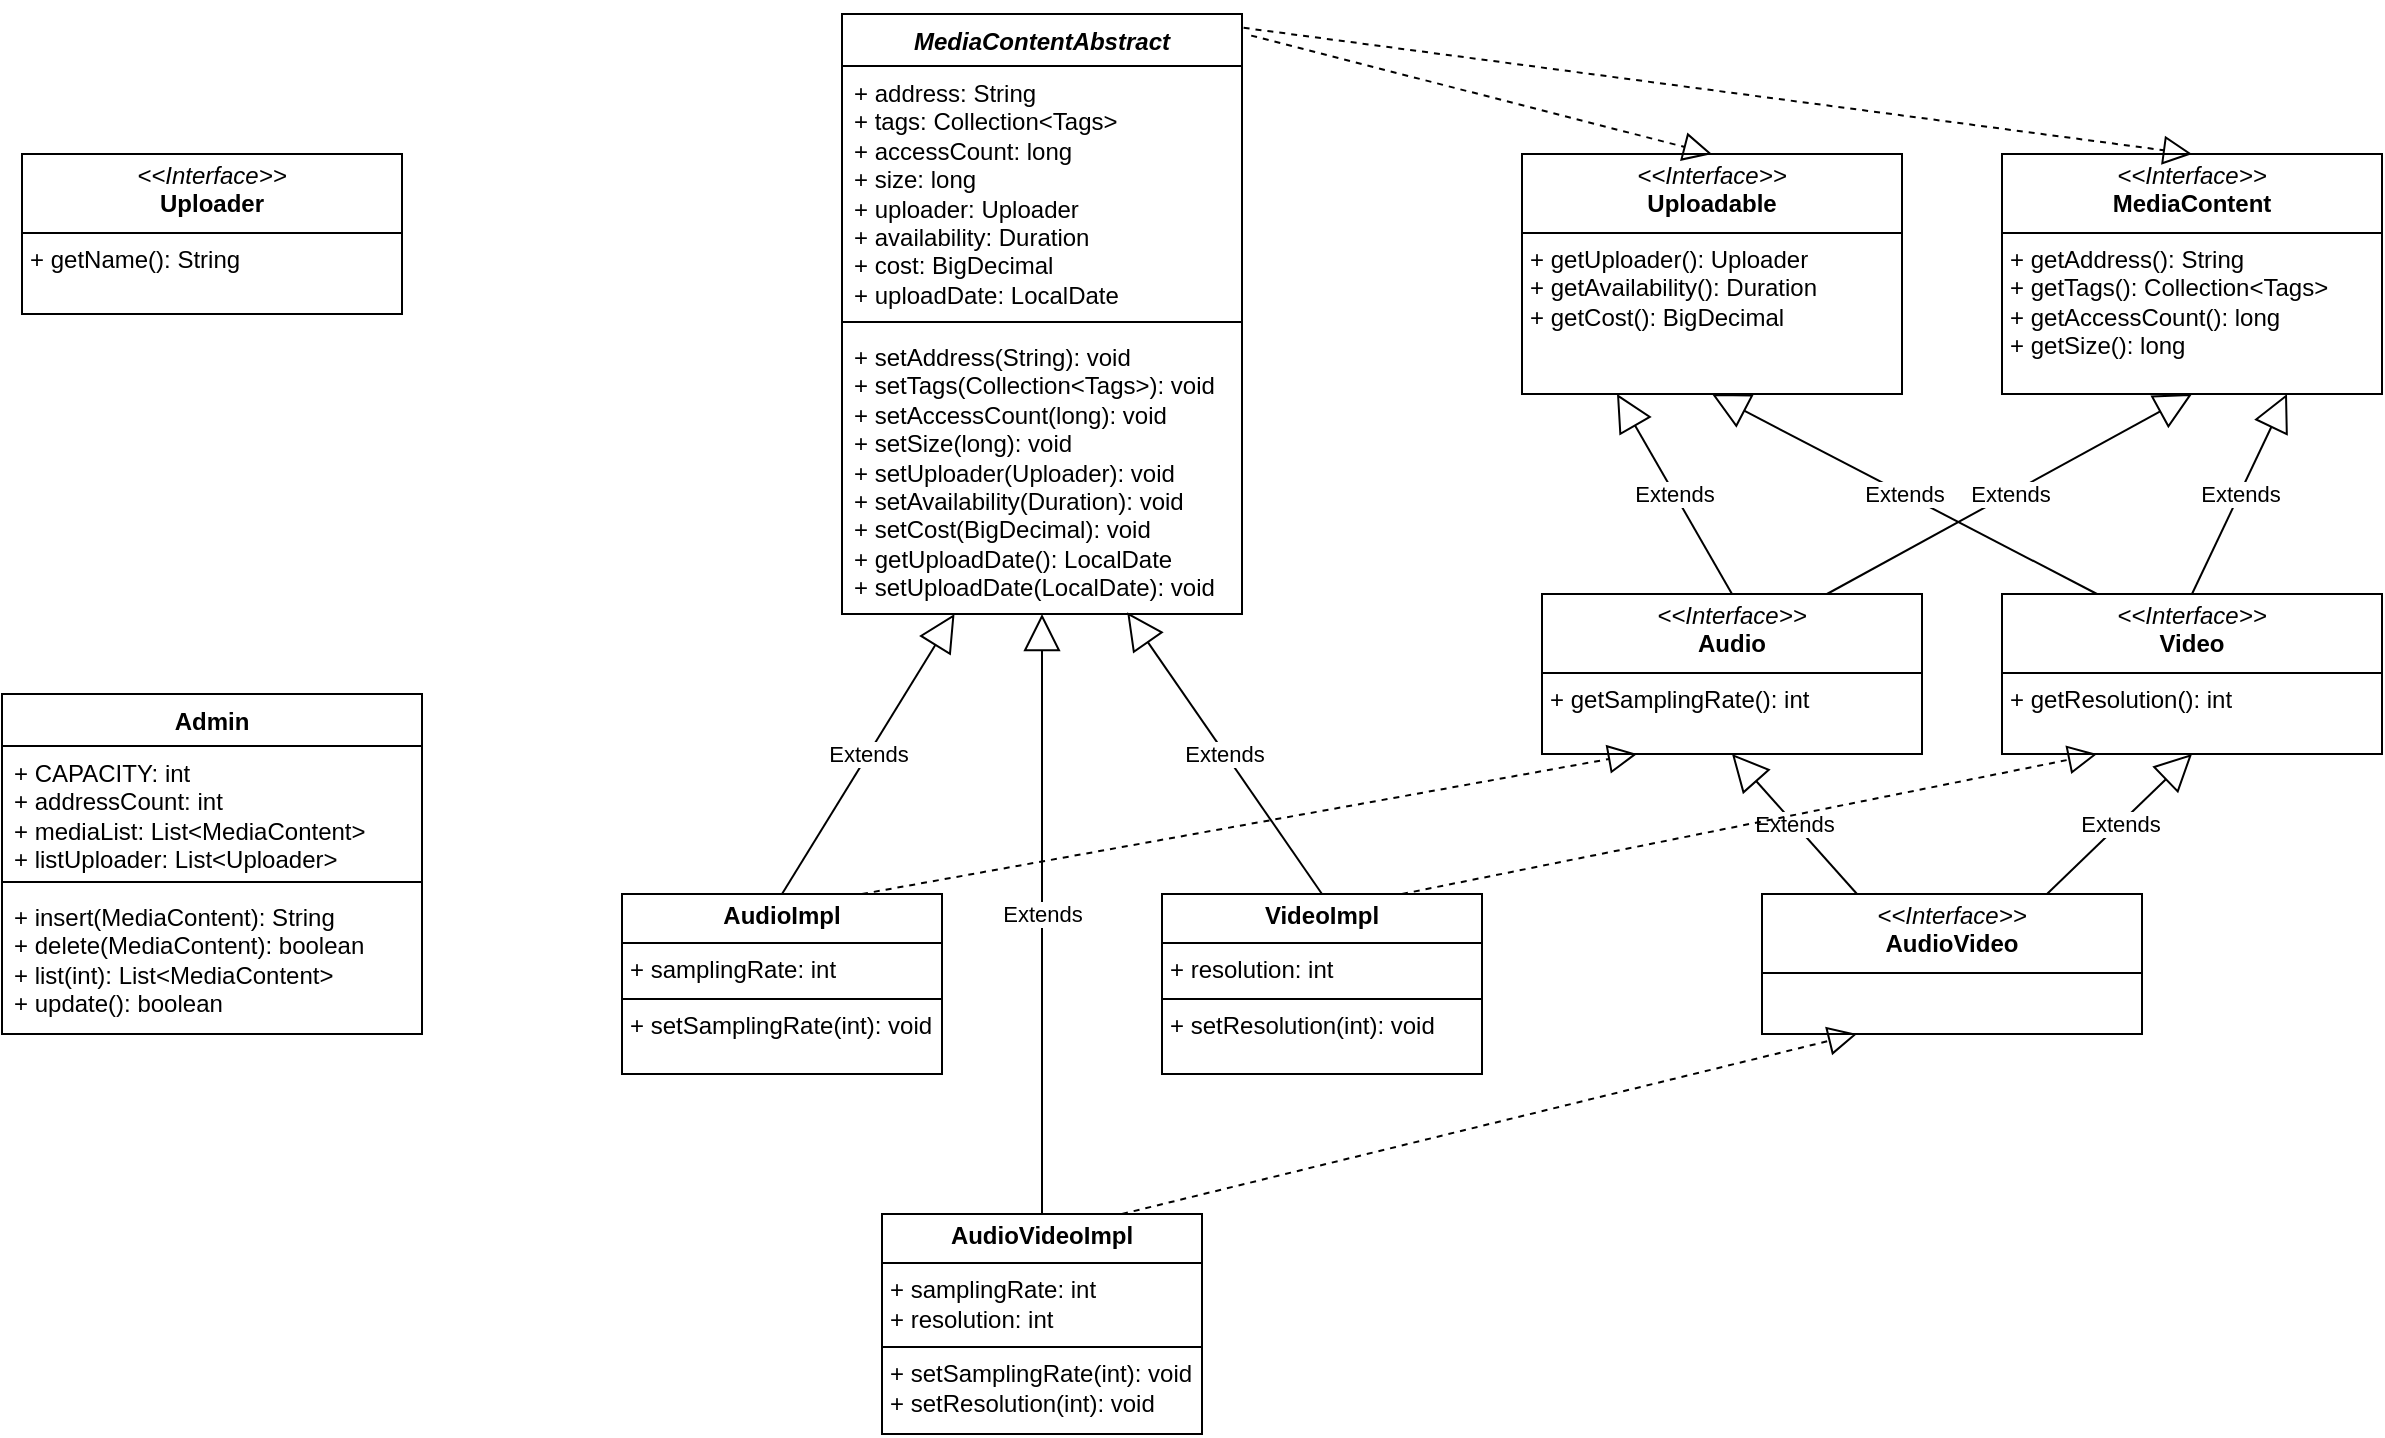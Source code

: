 <mxfile version="24.2.3" type="github">
  <diagram name="Page-1" id="6133507b-19e7-1e82-6fc7-422aa6c4b21f">
    <mxGraphModel dx="1272" dy="752" grid="1" gridSize="10" guides="1" tooltips="1" connect="1" arrows="1" fold="1" page="1" pageScale="1" pageWidth="1100" pageHeight="850" background="none" math="0" shadow="0">
      <root>
        <mxCell id="0" />
        <mxCell id="1" parent="0" />
        <mxCell id="_g1rf_pFKd1Ed4MJNkNQ-1" value="&lt;p style=&quot;margin:0px;margin-top:4px;text-align:center;&quot;&gt;&lt;i&gt;&amp;lt;&amp;lt;Interface&amp;gt;&amp;gt;&lt;/i&gt;&lt;br&gt;&lt;b&gt;MediaContent&lt;/b&gt;&lt;/p&gt;&lt;hr size=&quot;1&quot; style=&quot;border-style:solid;&quot;&gt;&lt;p style=&quot;margin:0px;margin-left:4px;&quot;&gt;&lt;/p&gt;&lt;p style=&quot;margin:0px;margin-left:4px;&quot;&gt;+ getAddress(): String&lt;br&gt;+ getTags(): Collection&amp;lt;Tags&amp;gt;&lt;/p&gt;&lt;p style=&quot;margin:0px;margin-left:4px;&quot;&gt;+ getAccessCount(): long&lt;/p&gt;&lt;p style=&quot;margin:0px;margin-left:4px;&quot;&gt;+ getSize(): long&lt;/p&gt;" style="verticalAlign=top;align=left;overflow=fill;html=1;whiteSpace=wrap;" parent="1" vertex="1">
          <mxGeometry x="1840" y="100" width="190" height="120" as="geometry" />
        </mxCell>
        <mxCell id="_g1rf_pFKd1Ed4MJNkNQ-2" value="&lt;p style=&quot;margin:0px;margin-top:4px;text-align:center;&quot;&gt;&lt;i&gt;&amp;lt;&amp;lt;Interface&amp;gt;&amp;gt;&lt;/i&gt;&lt;br&gt;&lt;b&gt;Audio&lt;/b&gt;&lt;/p&gt;&lt;hr size=&quot;1&quot; style=&quot;border-style:solid;&quot;&gt;&lt;p style=&quot;margin:0px;margin-left:4px;&quot;&gt;+ getSamplingRate(): int&lt;br&gt;&lt;/p&gt;" style="verticalAlign=top;align=left;overflow=fill;html=1;whiteSpace=wrap;" parent="1" vertex="1">
          <mxGeometry x="1610" y="320" width="190" height="80" as="geometry" />
        </mxCell>
        <mxCell id="_g1rf_pFKd1Ed4MJNkNQ-3" value="&lt;p style=&quot;margin:0px;margin-top:4px;text-align:center;&quot;&gt;&lt;i&gt;&amp;lt;&amp;lt;Interface&amp;gt;&amp;gt;&lt;/i&gt;&lt;br&gt;&lt;b&gt;Video&lt;/b&gt;&lt;/p&gt;&lt;hr size=&quot;1&quot; style=&quot;border-style:solid;&quot;&gt;&lt;p style=&quot;margin:0px;margin-left:4px;&quot;&gt;+ getResolution(): int&lt;br&gt;&lt;/p&gt;" style="verticalAlign=top;align=left;overflow=fill;html=1;whiteSpace=wrap;" parent="1" vertex="1">
          <mxGeometry x="1840" y="320" width="190" height="80" as="geometry" />
        </mxCell>
        <mxCell id="_g1rf_pFKd1Ed4MJNkNQ-4" value="&lt;p style=&quot;margin:0px;margin-top:4px;text-align:center;&quot;&gt;&lt;i&gt;&amp;lt;&amp;lt;Interface&amp;gt;&amp;gt;&lt;/i&gt;&lt;br&gt;&lt;b&gt;AudioVideo&lt;/b&gt;&lt;/p&gt;&lt;hr size=&quot;1&quot; style=&quot;border-style:solid;&quot;&gt;&lt;p style=&quot;margin:0px;margin-left:4px;&quot;&gt;&lt;br&gt;&lt;/p&gt;" style="verticalAlign=top;align=left;overflow=fill;html=1;whiteSpace=wrap;" parent="1" vertex="1">
          <mxGeometry x="1720" y="470" width="190" height="70" as="geometry" />
        </mxCell>
        <mxCell id="_g1rf_pFKd1Ed4MJNkNQ-5" value="&lt;p style=&quot;margin:0px;margin-top:4px;text-align:center;&quot;&gt;&lt;i&gt;&amp;lt;&amp;lt;Interface&amp;gt;&amp;gt;&lt;/i&gt;&lt;br&gt;&lt;b&gt;Uploadable&lt;/b&gt;&lt;/p&gt;&lt;hr size=&quot;1&quot; style=&quot;border-style:solid;&quot;&gt;&lt;p style=&quot;margin:0px;margin-left:4px;&quot;&gt;&lt;/p&gt;&lt;p style=&quot;margin:0px;margin-left:4px;&quot;&gt;+ getUploader(): Uploader&lt;br&gt;+ getAvailability(): Duration&lt;/p&gt;&lt;p style=&quot;margin:0px;margin-left:4px;&quot;&gt;+ getCost(): BigDecimal&lt;/p&gt;" style="verticalAlign=top;align=left;overflow=fill;html=1;whiteSpace=wrap;" parent="1" vertex="1">
          <mxGeometry x="1600" y="100" width="190" height="120" as="geometry" />
        </mxCell>
        <mxCell id="_g1rf_pFKd1Ed4MJNkNQ-6" value="Extends" style="endArrow=block;endSize=16;endFill=0;html=1;rounded=0;entryX=0.25;entryY=1;entryDx=0;entryDy=0;exitX=0.5;exitY=0;exitDx=0;exitDy=0;" parent="1" source="_g1rf_pFKd1Ed4MJNkNQ-2" target="_g1rf_pFKd1Ed4MJNkNQ-5" edge="1">
          <mxGeometry width="160" relative="1" as="geometry">
            <mxPoint x="1610" y="460" as="sourcePoint" />
            <mxPoint x="1720" y="360" as="targetPoint" />
          </mxGeometry>
        </mxCell>
        <mxCell id="_g1rf_pFKd1Ed4MJNkNQ-8" value="Extends" style="endArrow=block;endSize=16;endFill=0;html=1;rounded=0;entryX=0.5;entryY=1;entryDx=0;entryDy=0;exitX=0.25;exitY=0;exitDx=0;exitDy=0;" parent="1" source="_g1rf_pFKd1Ed4MJNkNQ-3" target="_g1rf_pFKd1Ed4MJNkNQ-5" edge="1">
          <mxGeometry width="160" relative="1" as="geometry">
            <mxPoint x="1560" y="360" as="sourcePoint" />
            <mxPoint x="1720" y="360" as="targetPoint" />
          </mxGeometry>
        </mxCell>
        <mxCell id="_g1rf_pFKd1Ed4MJNkNQ-9" value="Extends" style="endArrow=block;endSize=16;endFill=0;html=1;rounded=0;entryX=0.5;entryY=1;entryDx=0;entryDy=0;exitX=0.75;exitY=0;exitDx=0;exitDy=0;" parent="1" source="_g1rf_pFKd1Ed4MJNkNQ-2" target="_g1rf_pFKd1Ed4MJNkNQ-1" edge="1">
          <mxGeometry width="160" relative="1" as="geometry">
            <mxPoint x="1560" y="360" as="sourcePoint" />
            <mxPoint x="1720" y="360" as="targetPoint" />
          </mxGeometry>
        </mxCell>
        <mxCell id="_g1rf_pFKd1Ed4MJNkNQ-10" value="Extends" style="endArrow=block;endSize=16;endFill=0;html=1;rounded=0;entryX=0.75;entryY=1;entryDx=0;entryDy=0;exitX=0.5;exitY=0;exitDx=0;exitDy=0;" parent="1" source="_g1rf_pFKd1Ed4MJNkNQ-3" target="_g1rf_pFKd1Ed4MJNkNQ-1" edge="1">
          <mxGeometry width="160" relative="1" as="geometry">
            <mxPoint x="1560" y="360" as="sourcePoint" />
            <mxPoint x="1720" y="360" as="targetPoint" />
          </mxGeometry>
        </mxCell>
        <mxCell id="_g1rf_pFKd1Ed4MJNkNQ-11" value="Extends" style="endArrow=block;endSize=16;endFill=0;html=1;rounded=0;entryX=0.5;entryY=1;entryDx=0;entryDy=0;exitX=0.25;exitY=0;exitDx=0;exitDy=0;" parent="1" source="_g1rf_pFKd1Ed4MJNkNQ-4" target="_g1rf_pFKd1Ed4MJNkNQ-2" edge="1">
          <mxGeometry width="160" relative="1" as="geometry">
            <mxPoint x="1560" y="360" as="sourcePoint" />
            <mxPoint x="1720" y="360" as="targetPoint" />
          </mxGeometry>
        </mxCell>
        <mxCell id="_g1rf_pFKd1Ed4MJNkNQ-12" value="Extends" style="endArrow=block;endSize=16;endFill=0;html=1;rounded=0;entryX=0.5;entryY=1;entryDx=0;entryDy=0;exitX=0.75;exitY=0;exitDx=0;exitDy=0;" parent="1" source="_g1rf_pFKd1Ed4MJNkNQ-4" target="_g1rf_pFKd1Ed4MJNkNQ-3" edge="1">
          <mxGeometry width="160" relative="1" as="geometry">
            <mxPoint x="1560" y="360" as="sourcePoint" />
            <mxPoint x="1720" y="360" as="targetPoint" />
          </mxGeometry>
        </mxCell>
        <mxCell id="_g1rf_pFKd1Ed4MJNkNQ-13" value="&lt;p style=&quot;margin:0px;margin-top:4px;text-align:center;&quot;&gt;&lt;i&gt;&amp;lt;&amp;lt;Interface&amp;gt;&amp;gt;&lt;/i&gt;&lt;br&gt;&lt;b&gt;Uploader&lt;/b&gt;&lt;/p&gt;&lt;hr size=&quot;1&quot; style=&quot;border-style:solid;&quot;&gt;&lt;p style=&quot;margin:0px;margin-left:4px;&quot;&gt;+ getName(): String&lt;br&gt;&lt;/p&gt;" style="verticalAlign=top;align=left;overflow=fill;html=1;whiteSpace=wrap;" parent="1" vertex="1">
          <mxGeometry x="850" y="100" width="190" height="80" as="geometry" />
        </mxCell>
        <mxCell id="nknM8wxPxXXfrUaLq7Xt-1" value="Admin" style="swimlane;fontStyle=1;align=center;verticalAlign=top;childLayout=stackLayout;horizontal=1;startSize=26;horizontalStack=0;resizeParent=1;resizeParentMax=0;resizeLast=0;collapsible=1;marginBottom=0;whiteSpace=wrap;html=1;" vertex="1" parent="1">
          <mxGeometry x="840" y="370" width="210" height="170" as="geometry" />
        </mxCell>
        <mxCell id="nknM8wxPxXXfrUaLq7Xt-2" value="+ CAPACITY: int&lt;div&gt;+ addressCount: int&lt;/div&gt;&lt;div&gt;+ mediaList: List&amp;lt;MediaContent&amp;gt;&lt;/div&gt;&lt;div&gt;+ listUploader: List&amp;lt;Uploader&amp;gt;&lt;/div&gt;" style="text;strokeColor=none;fillColor=none;align=left;verticalAlign=top;spacingLeft=4;spacingRight=4;overflow=hidden;rotatable=0;points=[[0,0.5],[1,0.5]];portConstraint=eastwest;whiteSpace=wrap;html=1;" vertex="1" parent="nknM8wxPxXXfrUaLq7Xt-1">
          <mxGeometry y="26" width="210" height="64" as="geometry" />
        </mxCell>
        <mxCell id="nknM8wxPxXXfrUaLq7Xt-3" value="" style="line;strokeWidth=1;fillColor=none;align=left;verticalAlign=middle;spacingTop=-1;spacingLeft=3;spacingRight=3;rotatable=0;labelPosition=right;points=[];portConstraint=eastwest;strokeColor=inherit;" vertex="1" parent="nknM8wxPxXXfrUaLq7Xt-1">
          <mxGeometry y="90" width="210" height="8" as="geometry" />
        </mxCell>
        <mxCell id="nknM8wxPxXXfrUaLq7Xt-4" value="+ insert(MediaContent): String&lt;div&gt;+ delete(MediaContent): boolean&lt;/div&gt;&lt;div&gt;+ list(int): List&amp;lt;MediaContent&amp;gt;&lt;/div&gt;&lt;div&gt;+ update(): boolean&lt;/div&gt;" style="text;strokeColor=none;fillColor=none;align=left;verticalAlign=top;spacingLeft=4;spacingRight=4;overflow=hidden;rotatable=0;points=[[0,0.5],[1,0.5]];portConstraint=eastwest;whiteSpace=wrap;html=1;" vertex="1" parent="nknM8wxPxXXfrUaLq7Xt-1">
          <mxGeometry y="98" width="210" height="72" as="geometry" />
        </mxCell>
        <mxCell id="nknM8wxPxXXfrUaLq7Xt-6" value="&lt;i&gt;MediaContentAbstract&lt;/i&gt;" style="swimlane;fontStyle=1;align=center;verticalAlign=top;childLayout=stackLayout;horizontal=1;startSize=26;horizontalStack=0;resizeParent=1;resizeParentMax=0;resizeLast=0;collapsible=1;marginBottom=0;whiteSpace=wrap;html=1;" vertex="1" parent="1">
          <mxGeometry x="1260" y="30" width="200" height="300" as="geometry" />
        </mxCell>
        <mxCell id="nknM8wxPxXXfrUaLq7Xt-7" value="+ address: String&lt;div&gt;+ tags: Collection&amp;lt;Tags&amp;gt;&lt;/div&gt;&lt;div&gt;+ accessCount: long&lt;/div&gt;&lt;div&gt;+ size: long&lt;/div&gt;&lt;div&gt;+ uploader: Uploader&lt;/div&gt;&lt;div&gt;+ availability: Duration&lt;/div&gt;&lt;div&gt;+ cost: BigDecimal&lt;/div&gt;&lt;div&gt;+ uploadDate: LocalDate&lt;/div&gt;" style="text;strokeColor=none;fillColor=none;align=left;verticalAlign=top;spacingLeft=4;spacingRight=4;overflow=hidden;rotatable=0;points=[[0,0.5],[1,0.5]];portConstraint=eastwest;whiteSpace=wrap;html=1;" vertex="1" parent="nknM8wxPxXXfrUaLq7Xt-6">
          <mxGeometry y="26" width="200" height="124" as="geometry" />
        </mxCell>
        <mxCell id="nknM8wxPxXXfrUaLq7Xt-8" value="" style="line;strokeWidth=1;fillColor=none;align=left;verticalAlign=middle;spacingTop=-1;spacingLeft=3;spacingRight=3;rotatable=0;labelPosition=right;points=[];portConstraint=eastwest;strokeColor=inherit;" vertex="1" parent="nknM8wxPxXXfrUaLq7Xt-6">
          <mxGeometry y="150" width="200" height="8" as="geometry" />
        </mxCell>
        <mxCell id="nknM8wxPxXXfrUaLq7Xt-9" value="+ setAddress(String): void&lt;div&gt;+ setTags(Collection&amp;lt;Tags&amp;gt;): void&lt;/div&gt;&lt;div&gt;+ setAccessCount(long): void&lt;/div&gt;&lt;div&gt;+ setSize(long): void&lt;/div&gt;&lt;div&gt;+ setUploader(Uploader): void&lt;/div&gt;&lt;div&gt;+ setAvailability(Duration): void&lt;/div&gt;&lt;div&gt;+ setCost(BigDecimal): void&lt;/div&gt;&lt;div&gt;+ getUploadDate(): LocalDate&lt;/div&gt;&lt;div&gt;+ setUploadDate(LocalDate): void&lt;/div&gt;" style="text;strokeColor=none;fillColor=none;align=left;verticalAlign=top;spacingLeft=4;spacingRight=4;overflow=hidden;rotatable=0;points=[[0,0.5],[1,0.5]];portConstraint=eastwest;whiteSpace=wrap;html=1;" vertex="1" parent="nknM8wxPxXXfrUaLq7Xt-6">
          <mxGeometry y="158" width="200" height="142" as="geometry" />
        </mxCell>
        <mxCell id="nknM8wxPxXXfrUaLq7Xt-10" value="" style="endArrow=block;dashed=1;endFill=0;endSize=12;html=1;rounded=0;entryX=0.5;entryY=0;entryDx=0;entryDy=0;exitX=1.023;exitY=0.036;exitDx=0;exitDy=0;exitPerimeter=0;" edge="1" parent="1" source="nknM8wxPxXXfrUaLq7Xt-6" target="_g1rf_pFKd1Ed4MJNkNQ-5">
          <mxGeometry width="160" relative="1" as="geometry">
            <mxPoint x="1470" y="-110" as="sourcePoint" />
            <mxPoint x="1540" y="120" as="targetPoint" />
          </mxGeometry>
        </mxCell>
        <mxCell id="nknM8wxPxXXfrUaLq7Xt-11" value="" style="endArrow=block;dashed=1;endFill=0;endSize=12;html=1;rounded=0;exitX=1.004;exitY=-0.154;exitDx=0;exitDy=0;exitPerimeter=0;entryX=0.5;entryY=0;entryDx=0;entryDy=0;" edge="1" parent="1" source="nknM8wxPxXXfrUaLq7Xt-7" target="_g1rf_pFKd1Ed4MJNkNQ-1">
          <mxGeometry width="160" relative="1" as="geometry">
            <mxPoint x="1380" y="120" as="sourcePoint" />
            <mxPoint x="1540" y="120" as="targetPoint" />
          </mxGeometry>
        </mxCell>
        <mxCell id="nknM8wxPxXXfrUaLq7Xt-12" value="&lt;p style=&quot;margin:0px;margin-top:4px;text-align:center;&quot;&gt;&lt;b&gt;AudioImpl&lt;/b&gt;&lt;/p&gt;&lt;hr size=&quot;1&quot; style=&quot;border-style:solid;&quot;&gt;&lt;p style=&quot;margin:0px;margin-left:4px;&quot;&gt;+ samplingRate: int&lt;/p&gt;&lt;hr size=&quot;1&quot; style=&quot;border-style:solid;&quot;&gt;&lt;p style=&quot;margin:0px;margin-left:4px;&quot;&gt;+ setSamplingRate(int): void&lt;/p&gt;" style="verticalAlign=top;align=left;overflow=fill;html=1;whiteSpace=wrap;" vertex="1" parent="1">
          <mxGeometry x="1150" y="470" width="160" height="90" as="geometry" />
        </mxCell>
        <mxCell id="nknM8wxPxXXfrUaLq7Xt-13" value="&lt;p style=&quot;margin:0px;margin-top:4px;text-align:center;&quot;&gt;&lt;b&gt;VideoImpl&lt;/b&gt;&lt;/p&gt;&lt;hr size=&quot;1&quot; style=&quot;border-style:solid;&quot;&gt;&lt;p style=&quot;margin:0px;margin-left:4px;&quot;&gt;+ resolution: int&lt;/p&gt;&lt;hr size=&quot;1&quot; style=&quot;border-style:solid;&quot;&gt;&lt;p style=&quot;margin:0px;margin-left:4px;&quot;&gt;+ setResolution(int): void&lt;/p&gt;" style="verticalAlign=top;align=left;overflow=fill;html=1;whiteSpace=wrap;" vertex="1" parent="1">
          <mxGeometry x="1420" y="470" width="160" height="90" as="geometry" />
        </mxCell>
        <mxCell id="nknM8wxPxXXfrUaLq7Xt-14" value="&lt;p style=&quot;margin:0px;margin-top:4px;text-align:center;&quot;&gt;&lt;b&gt;AudioVideoImpl&lt;/b&gt;&lt;/p&gt;&lt;hr size=&quot;1&quot; style=&quot;border-style:solid;&quot;&gt;&lt;p style=&quot;margin:0px;margin-left:4px;&quot;&gt;+ samplingRate: int&lt;/p&gt;&lt;p style=&quot;margin:0px;margin-left:4px;&quot;&gt;+ resolution: int&lt;/p&gt;&lt;hr size=&quot;1&quot; style=&quot;border-style:solid;&quot;&gt;&lt;p style=&quot;margin:0px;margin-left:4px;&quot;&gt;+ setSamplingRate(int): void&lt;/p&gt;&lt;p style=&quot;margin:0px;margin-left:4px;&quot;&gt;+ setResolution(int): void&lt;/p&gt;" style="verticalAlign=top;align=left;overflow=fill;html=1;whiteSpace=wrap;" vertex="1" parent="1">
          <mxGeometry x="1280" y="630" width="160" height="110" as="geometry" />
        </mxCell>
        <mxCell id="nknM8wxPxXXfrUaLq7Xt-15" value="" style="endArrow=block;dashed=1;endFill=0;endSize=12;html=1;rounded=0;entryX=0.25;entryY=1;entryDx=0;entryDy=0;exitX=0.75;exitY=0;exitDx=0;exitDy=0;" edge="1" parent="1" source="nknM8wxPxXXfrUaLq7Xt-12" target="_g1rf_pFKd1Ed4MJNkNQ-2">
          <mxGeometry width="160" relative="1" as="geometry">
            <mxPoint x="1290" y="360" as="sourcePoint" />
            <mxPoint x="1450" y="360" as="targetPoint" />
          </mxGeometry>
        </mxCell>
        <mxCell id="nknM8wxPxXXfrUaLq7Xt-16" value="" style="endArrow=block;dashed=1;endFill=0;endSize=12;html=1;rounded=0;entryX=0.25;entryY=1;entryDx=0;entryDy=0;exitX=0.75;exitY=0;exitDx=0;exitDy=0;" edge="1" parent="1" source="nknM8wxPxXXfrUaLq7Xt-13" target="_g1rf_pFKd1Ed4MJNkNQ-3">
          <mxGeometry width="160" relative="1" as="geometry">
            <mxPoint x="1290" y="360" as="sourcePoint" />
            <mxPoint x="1450" y="360" as="targetPoint" />
          </mxGeometry>
        </mxCell>
        <mxCell id="nknM8wxPxXXfrUaLq7Xt-17" value="" style="endArrow=block;dashed=1;endFill=0;endSize=12;html=1;rounded=0;entryX=0.25;entryY=1;entryDx=0;entryDy=0;exitX=0.75;exitY=0;exitDx=0;exitDy=0;" edge="1" parent="1" source="nknM8wxPxXXfrUaLq7Xt-14" target="_g1rf_pFKd1Ed4MJNkNQ-4">
          <mxGeometry width="160" relative="1" as="geometry">
            <mxPoint x="1290" y="380" as="sourcePoint" />
            <mxPoint x="1450" y="380" as="targetPoint" />
          </mxGeometry>
        </mxCell>
        <mxCell id="nknM8wxPxXXfrUaLq7Xt-18" value="Extends" style="endArrow=block;endSize=16;endFill=0;html=1;rounded=0;exitX=0.5;exitY=0;exitDx=0;exitDy=0;" edge="1" parent="1" source="nknM8wxPxXXfrUaLq7Xt-12" target="nknM8wxPxXXfrUaLq7Xt-9">
          <mxGeometry width="160" relative="1" as="geometry">
            <mxPoint x="1290" y="380" as="sourcePoint" />
            <mxPoint x="1450" y="380" as="targetPoint" />
          </mxGeometry>
        </mxCell>
        <mxCell id="nknM8wxPxXXfrUaLq7Xt-19" value="Extends" style="endArrow=block;endSize=16;endFill=0;html=1;rounded=0;exitX=0.5;exitY=0;exitDx=0;exitDy=0;entryX=0.713;entryY=0.994;entryDx=0;entryDy=0;entryPerimeter=0;" edge="1" parent="1" source="nknM8wxPxXXfrUaLq7Xt-13" target="nknM8wxPxXXfrUaLq7Xt-9">
          <mxGeometry width="160" relative="1" as="geometry">
            <mxPoint x="1290" y="380" as="sourcePoint" />
            <mxPoint x="1370" y="290" as="targetPoint" />
          </mxGeometry>
        </mxCell>
        <mxCell id="nknM8wxPxXXfrUaLq7Xt-20" value="Extends" style="endArrow=block;endSize=16;endFill=0;html=1;rounded=0;exitX=0.5;exitY=0;exitDx=0;exitDy=0;" edge="1" parent="1" source="nknM8wxPxXXfrUaLq7Xt-14">
          <mxGeometry width="160" relative="1" as="geometry">
            <mxPoint x="1320" y="380" as="sourcePoint" />
            <mxPoint x="1360" y="330" as="targetPoint" />
          </mxGeometry>
        </mxCell>
      </root>
    </mxGraphModel>
  </diagram>
</mxfile>
